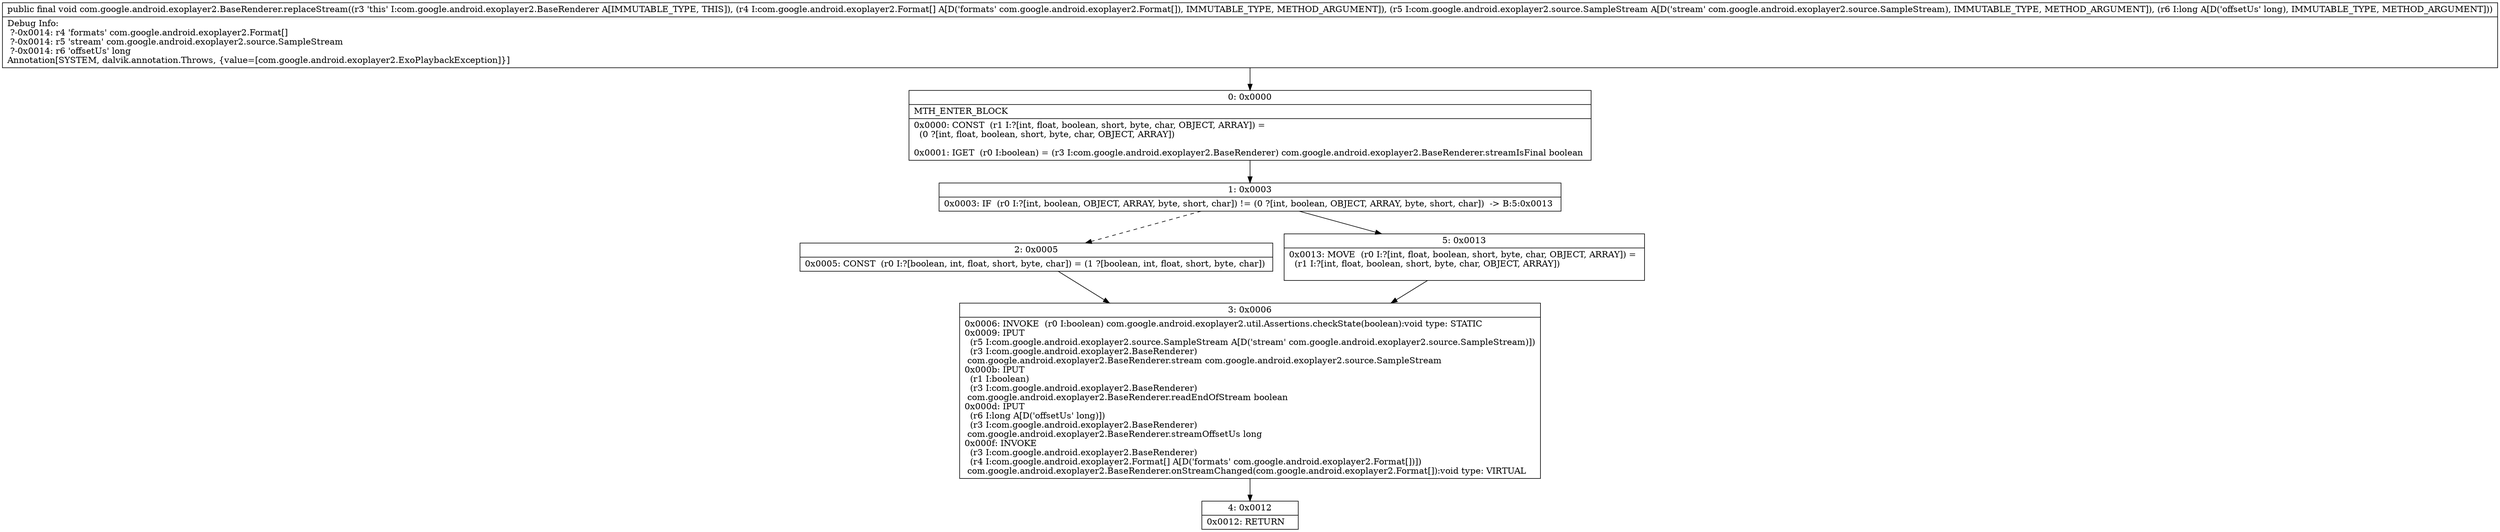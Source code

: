 digraph "CFG forcom.google.android.exoplayer2.BaseRenderer.replaceStream([Lcom\/google\/android\/exoplayer2\/Format;Lcom\/google\/android\/exoplayer2\/source\/SampleStream;J)V" {
Node_0 [shape=record,label="{0\:\ 0x0000|MTH_ENTER_BLOCK\l|0x0000: CONST  (r1 I:?[int, float, boolean, short, byte, char, OBJECT, ARRAY]) = \l  (0 ?[int, float, boolean, short, byte, char, OBJECT, ARRAY])\l \l0x0001: IGET  (r0 I:boolean) = (r3 I:com.google.android.exoplayer2.BaseRenderer) com.google.android.exoplayer2.BaseRenderer.streamIsFinal boolean \l}"];
Node_1 [shape=record,label="{1\:\ 0x0003|0x0003: IF  (r0 I:?[int, boolean, OBJECT, ARRAY, byte, short, char]) != (0 ?[int, boolean, OBJECT, ARRAY, byte, short, char])  \-\> B:5:0x0013 \l}"];
Node_2 [shape=record,label="{2\:\ 0x0005|0x0005: CONST  (r0 I:?[boolean, int, float, short, byte, char]) = (1 ?[boolean, int, float, short, byte, char]) \l}"];
Node_3 [shape=record,label="{3\:\ 0x0006|0x0006: INVOKE  (r0 I:boolean) com.google.android.exoplayer2.util.Assertions.checkState(boolean):void type: STATIC \l0x0009: IPUT  \l  (r5 I:com.google.android.exoplayer2.source.SampleStream A[D('stream' com.google.android.exoplayer2.source.SampleStream)])\l  (r3 I:com.google.android.exoplayer2.BaseRenderer)\l com.google.android.exoplayer2.BaseRenderer.stream com.google.android.exoplayer2.source.SampleStream \l0x000b: IPUT  \l  (r1 I:boolean)\l  (r3 I:com.google.android.exoplayer2.BaseRenderer)\l com.google.android.exoplayer2.BaseRenderer.readEndOfStream boolean \l0x000d: IPUT  \l  (r6 I:long A[D('offsetUs' long)])\l  (r3 I:com.google.android.exoplayer2.BaseRenderer)\l com.google.android.exoplayer2.BaseRenderer.streamOffsetUs long \l0x000f: INVOKE  \l  (r3 I:com.google.android.exoplayer2.BaseRenderer)\l  (r4 I:com.google.android.exoplayer2.Format[] A[D('formats' com.google.android.exoplayer2.Format[])])\l com.google.android.exoplayer2.BaseRenderer.onStreamChanged(com.google.android.exoplayer2.Format[]):void type: VIRTUAL \l}"];
Node_4 [shape=record,label="{4\:\ 0x0012|0x0012: RETURN   \l}"];
Node_5 [shape=record,label="{5\:\ 0x0013|0x0013: MOVE  (r0 I:?[int, float, boolean, short, byte, char, OBJECT, ARRAY]) = \l  (r1 I:?[int, float, boolean, short, byte, char, OBJECT, ARRAY])\l \l}"];
MethodNode[shape=record,label="{public final void com.google.android.exoplayer2.BaseRenderer.replaceStream((r3 'this' I:com.google.android.exoplayer2.BaseRenderer A[IMMUTABLE_TYPE, THIS]), (r4 I:com.google.android.exoplayer2.Format[] A[D('formats' com.google.android.exoplayer2.Format[]), IMMUTABLE_TYPE, METHOD_ARGUMENT]), (r5 I:com.google.android.exoplayer2.source.SampleStream A[D('stream' com.google.android.exoplayer2.source.SampleStream), IMMUTABLE_TYPE, METHOD_ARGUMENT]), (r6 I:long A[D('offsetUs' long), IMMUTABLE_TYPE, METHOD_ARGUMENT]))  | Debug Info:\l  ?\-0x0014: r4 'formats' com.google.android.exoplayer2.Format[]\l  ?\-0x0014: r5 'stream' com.google.android.exoplayer2.source.SampleStream\l  ?\-0x0014: r6 'offsetUs' long\lAnnotation[SYSTEM, dalvik.annotation.Throws, \{value=[com.google.android.exoplayer2.ExoPlaybackException]\}]\l}"];
MethodNode -> Node_0;
Node_0 -> Node_1;
Node_1 -> Node_2[style=dashed];
Node_1 -> Node_5;
Node_2 -> Node_3;
Node_3 -> Node_4;
Node_5 -> Node_3;
}

